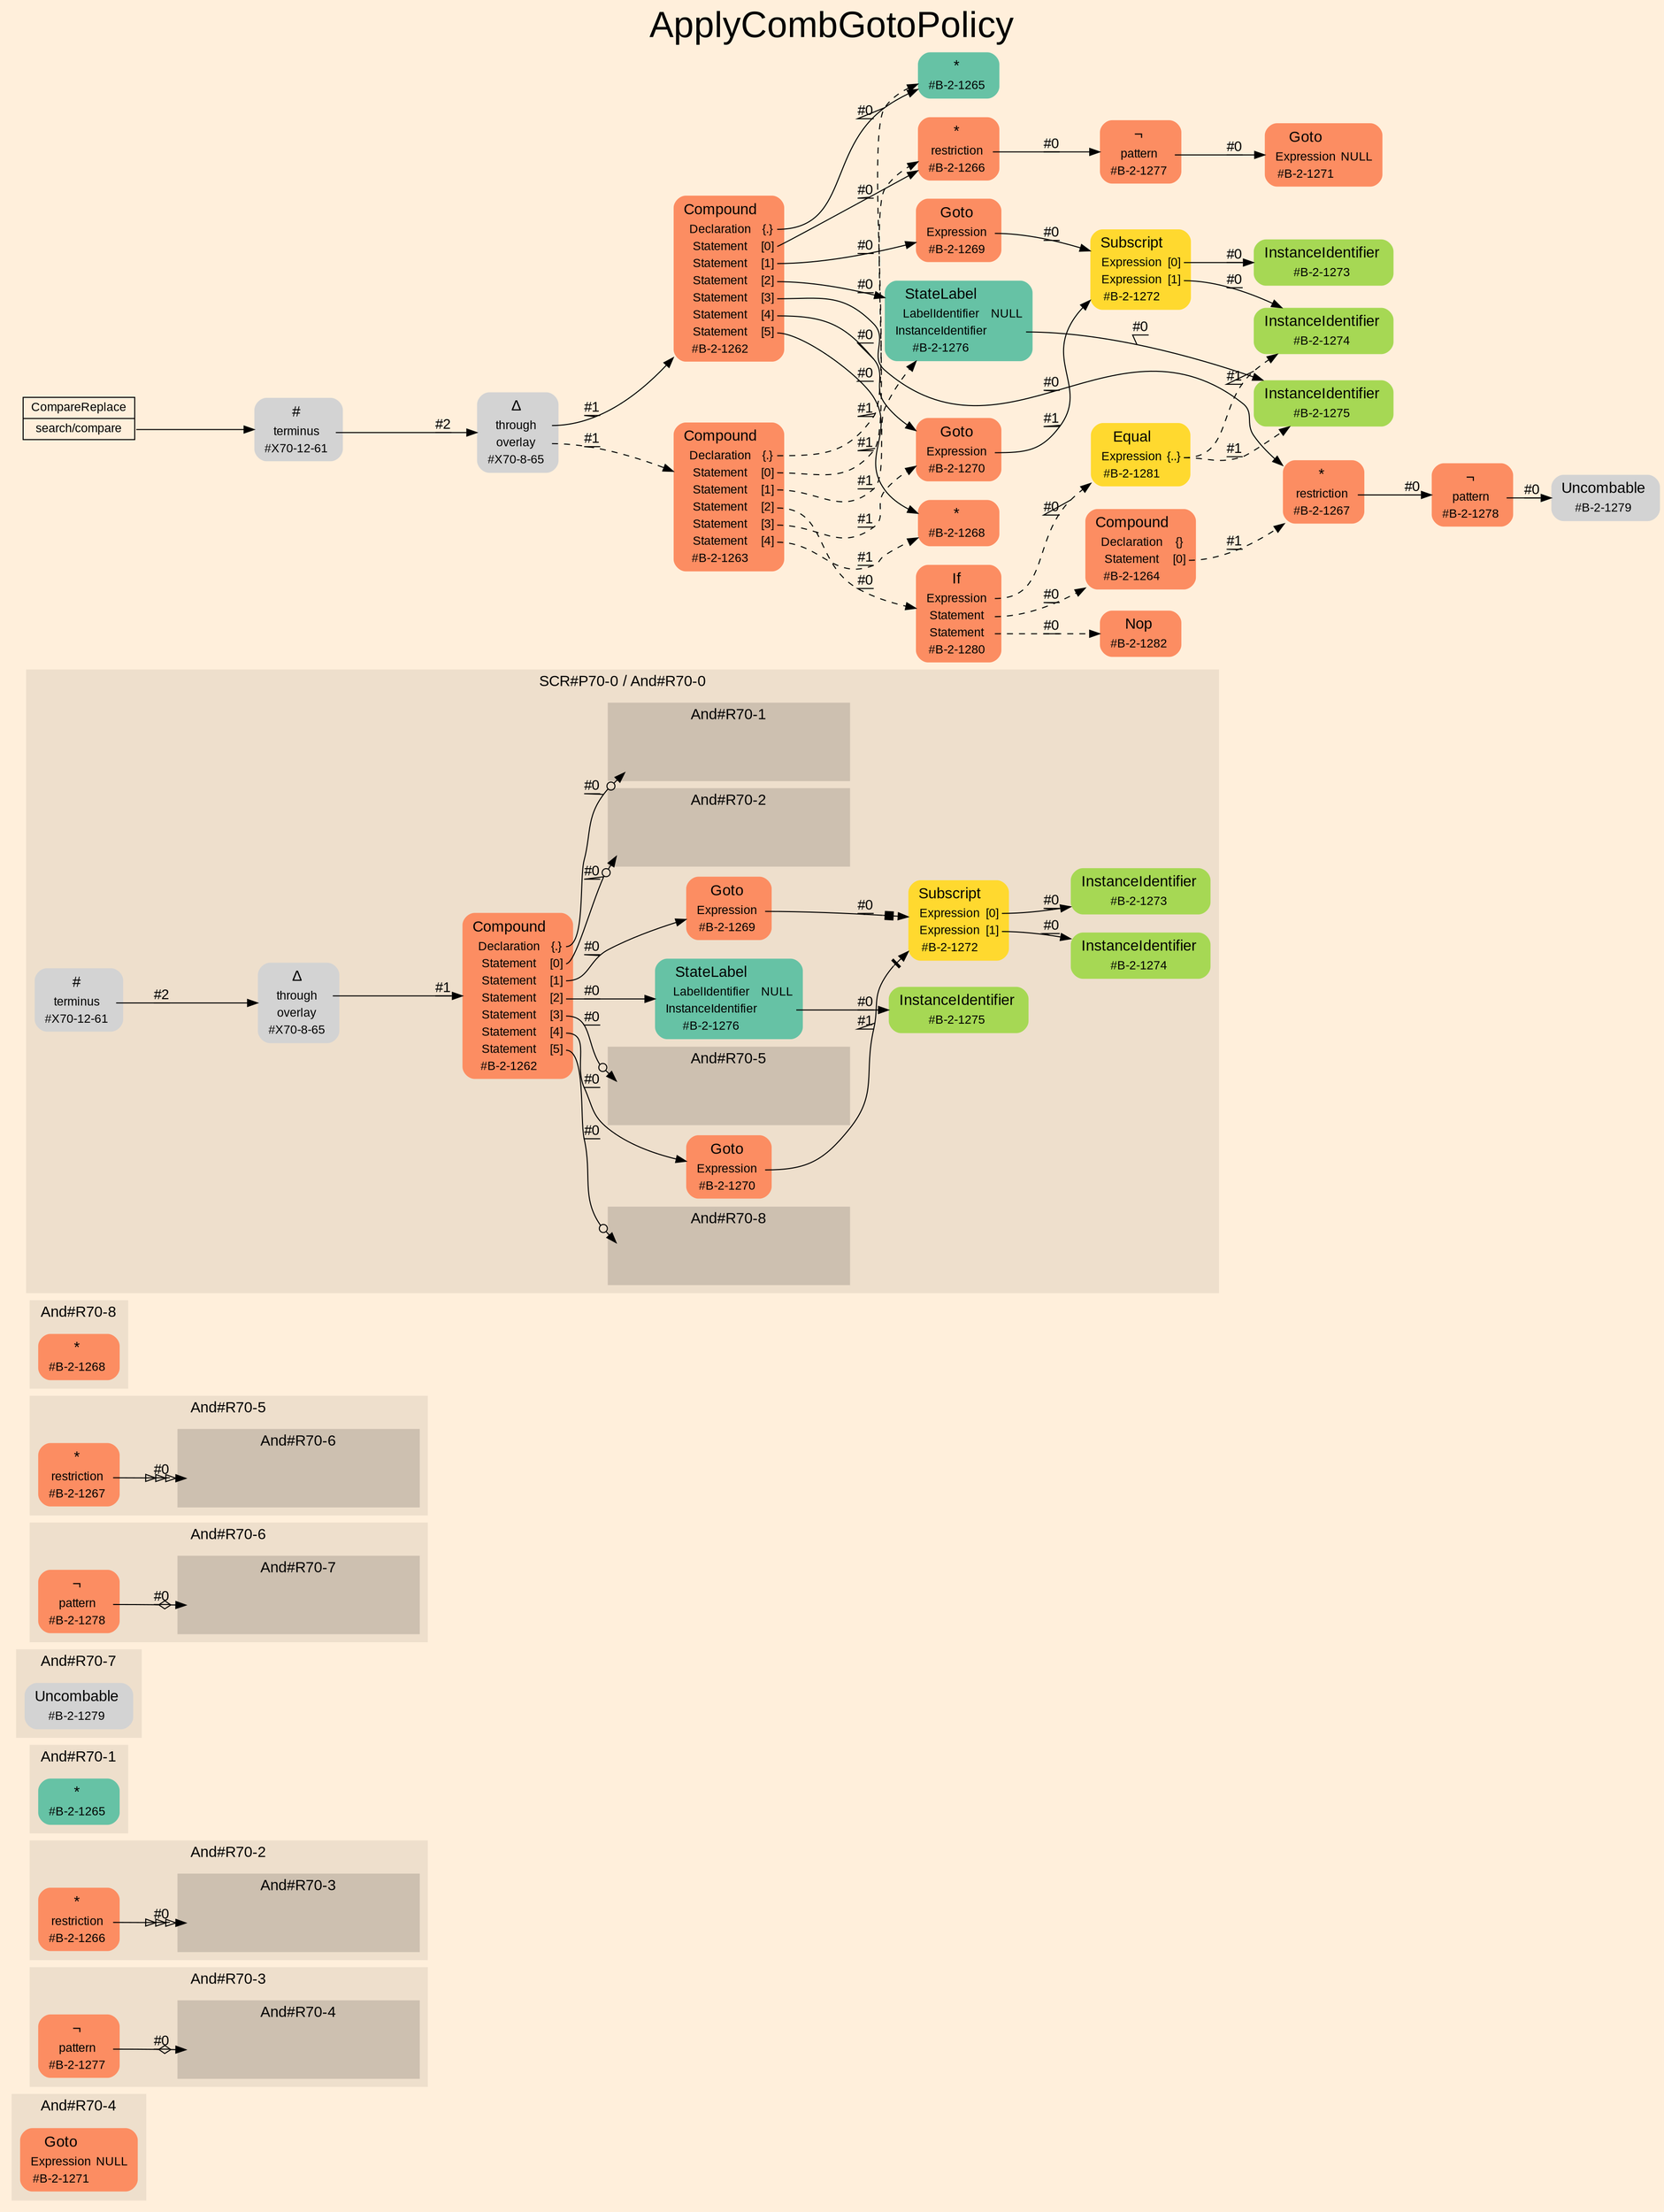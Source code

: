 digraph "ApplyCombGotoPolicy" {
label = "ApplyCombGotoPolicy"
labelloc = t
fontsize = "36"
graph [
    rankdir = "LR"
    ranksep = 0.3
    bgcolor = antiquewhite1
    color = black
    fontcolor = black
    fontname = "Arial"
];
node [
    fontname = "Arial"
];
edge [
    fontname = "Arial"
];

// -------------------- figure And#R70-4 --------------------
// -------- region And#R70-4 ----------
subgraph "clusterAnd#R70-4" {
    label = "And#R70-4"
    style = "filled"
    color = antiquewhite2
    fontsize = "15"
    "And#R70-4/#B-2-1271" [
        // -------- block And#R70-4/#B-2-1271 ----------
        shape = "plaintext"
        fillcolor = "/set28/2"
        label = <<TABLE BORDER="0" CELLBORDER="0" CELLSPACING="0">
         <TR><TD><FONT POINT-SIZE="15.0">Goto</FONT></TD><TD></TD></TR>
         <TR><TD>Expression</TD><TD PORT="port0">NULL</TD></TR>
         <TR><TD>#B-2-1271</TD><TD PORT="port1"></TD></TR>
        </TABLE>>
        style = "rounded,filled"
        fontsize = "12"
    ];
    
}


// -------------------- figure And#R70-3 --------------------
// -------- region And#R70-3 ----------
subgraph "clusterAnd#R70-3" {
    label = "And#R70-3"
    style = "filled"
    color = antiquewhite2
    fontsize = "15"
    "And#R70-3/#B-2-1277" [
        // -------- block And#R70-3/#B-2-1277 ----------
        shape = "plaintext"
        fillcolor = "/set28/2"
        label = <<TABLE BORDER="0" CELLBORDER="0" CELLSPACING="0">
         <TR><TD><FONT POINT-SIZE="15.0">¬</FONT></TD><TD></TD></TR>
         <TR><TD>pattern</TD><TD PORT="port0"></TD></TR>
         <TR><TD>#B-2-1277</TD><TD PORT="port1"></TD></TR>
        </TABLE>>
        style = "rounded,filled"
        fontsize = "12"
    ];
    
    // -------- region And#R70-3/And#R70-4 ----------
    subgraph "clusterAnd#R70-3/And#R70-4" {
        label = "And#R70-4"
        style = "filled"
        color = antiquewhite3
        fontsize = "15"
        "And#R70-3/And#R70-4/#B-2-1271" [
            // -------- block And#R70-3/And#R70-4/#B-2-1271 ----------
            shape = none
            fillcolor = "/set28/2"
            style = "invisible"
        ];
        
    }
    
}

"And#R70-3/#B-2-1277":port0 -> "And#R70-3/And#R70-4/#B-2-1271" [
    arrowhead="normalnoneodiamond"
    label = "#0"
    decorate = true
    color = black
    fontcolor = black
];


// -------------------- figure And#R70-2 --------------------
// -------- region And#R70-2 ----------
subgraph "clusterAnd#R70-2" {
    label = "And#R70-2"
    style = "filled"
    color = antiquewhite2
    fontsize = "15"
    "And#R70-2/#B-2-1266" [
        // -------- block And#R70-2/#B-2-1266 ----------
        shape = "plaintext"
        fillcolor = "/set28/2"
        label = <<TABLE BORDER="0" CELLBORDER="0" CELLSPACING="0">
         <TR><TD><FONT POINT-SIZE="15.0">*</FONT></TD><TD></TD></TR>
         <TR><TD>restriction</TD><TD PORT="port0"></TD></TR>
         <TR><TD>#B-2-1266</TD><TD PORT="port1"></TD></TR>
        </TABLE>>
        style = "rounded,filled"
        fontsize = "12"
    ];
    
    // -------- region And#R70-2/And#R70-3 ----------
    subgraph "clusterAnd#R70-2/And#R70-3" {
        label = "And#R70-3"
        style = "filled"
        color = antiquewhite3
        fontsize = "15"
        "And#R70-2/And#R70-3/#B-2-1277" [
            // -------- block And#R70-2/And#R70-3/#B-2-1277 ----------
            shape = none
            fillcolor = "/set28/2"
            style = "invisible"
        ];
        
    }
    
}

"And#R70-2/#B-2-1266":port0 -> "And#R70-2/And#R70-3/#B-2-1277" [
    arrowhead="normalonormalonormalonormal"
    label = "#0"
    decorate = true
    color = black
    fontcolor = black
];


// -------------------- figure And#R70-1 --------------------
// -------- region And#R70-1 ----------
subgraph "clusterAnd#R70-1" {
    label = "And#R70-1"
    style = "filled"
    color = antiquewhite2
    fontsize = "15"
    "And#R70-1/#B-2-1265" [
        // -------- block And#R70-1/#B-2-1265 ----------
        shape = "plaintext"
        fillcolor = "/set28/1"
        label = <<TABLE BORDER="0" CELLBORDER="0" CELLSPACING="0">
         <TR><TD><FONT POINT-SIZE="15.0">*</FONT></TD><TD></TD></TR>
         <TR><TD>#B-2-1265</TD><TD PORT="port0"></TD></TR>
        </TABLE>>
        style = "rounded,filled"
        fontsize = "12"
    ];
    
}


// -------------------- figure And#R70-7 --------------------
// -------- region And#R70-7 ----------
subgraph "clusterAnd#R70-7" {
    label = "And#R70-7"
    style = "filled"
    color = antiquewhite2
    fontsize = "15"
    "And#R70-7/#B-2-1279" [
        // -------- block And#R70-7/#B-2-1279 ----------
        shape = "plaintext"
        label = <<TABLE BORDER="0" CELLBORDER="0" CELLSPACING="0">
         <TR><TD><FONT POINT-SIZE="15.0">Uncombable</FONT></TD><TD></TD></TR>
         <TR><TD>#B-2-1279</TD><TD PORT="port0"></TD></TR>
        </TABLE>>
        style = "rounded,filled"
        fontsize = "12"
    ];
    
}


// -------------------- figure And#R70-6 --------------------
// -------- region And#R70-6 ----------
subgraph "clusterAnd#R70-6" {
    label = "And#R70-6"
    style = "filled"
    color = antiquewhite2
    fontsize = "15"
    "And#R70-6/#B-2-1278" [
        // -------- block And#R70-6/#B-2-1278 ----------
        shape = "plaintext"
        fillcolor = "/set28/2"
        label = <<TABLE BORDER="0" CELLBORDER="0" CELLSPACING="0">
         <TR><TD><FONT POINT-SIZE="15.0">¬</FONT></TD><TD></TD></TR>
         <TR><TD>pattern</TD><TD PORT="port0"></TD></TR>
         <TR><TD>#B-2-1278</TD><TD PORT="port1"></TD></TR>
        </TABLE>>
        style = "rounded,filled"
        fontsize = "12"
    ];
    
    // -------- region And#R70-6/And#R70-7 ----------
    subgraph "clusterAnd#R70-6/And#R70-7" {
        label = "And#R70-7"
        style = "filled"
        color = antiquewhite3
        fontsize = "15"
        "And#R70-6/And#R70-7/#B-2-1279" [
            // -------- block And#R70-6/And#R70-7/#B-2-1279 ----------
            shape = none
            style = "invisible"
        ];
        
    }
    
}

"And#R70-6/#B-2-1278":port0 -> "And#R70-6/And#R70-7/#B-2-1279" [
    arrowhead="normalnoneodiamond"
    label = "#0"
    decorate = true
    color = black
    fontcolor = black
];


// -------------------- figure And#R70-5 --------------------
// -------- region And#R70-5 ----------
subgraph "clusterAnd#R70-5" {
    label = "And#R70-5"
    style = "filled"
    color = antiquewhite2
    fontsize = "15"
    "And#R70-5/#B-2-1267" [
        // -------- block And#R70-5/#B-2-1267 ----------
        shape = "plaintext"
        fillcolor = "/set28/2"
        label = <<TABLE BORDER="0" CELLBORDER="0" CELLSPACING="0">
         <TR><TD><FONT POINT-SIZE="15.0">*</FONT></TD><TD></TD></TR>
         <TR><TD>restriction</TD><TD PORT="port0"></TD></TR>
         <TR><TD>#B-2-1267</TD><TD PORT="port1"></TD></TR>
        </TABLE>>
        style = "rounded,filled"
        fontsize = "12"
    ];
    
    // -------- region And#R70-5/And#R70-6 ----------
    subgraph "clusterAnd#R70-5/And#R70-6" {
        label = "And#R70-6"
        style = "filled"
        color = antiquewhite3
        fontsize = "15"
        "And#R70-5/And#R70-6/#B-2-1278" [
            // -------- block And#R70-5/And#R70-6/#B-2-1278 ----------
            shape = none
            fillcolor = "/set28/2"
            style = "invisible"
        ];
        
    }
    
}

"And#R70-5/#B-2-1267":port0 -> "And#R70-5/And#R70-6/#B-2-1278" [
    arrowhead="normalonormalonormalonormal"
    label = "#0"
    decorate = true
    color = black
    fontcolor = black
];


// -------------------- figure And#R70-8 --------------------
// -------- region And#R70-8 ----------
subgraph "clusterAnd#R70-8" {
    label = "And#R70-8"
    style = "filled"
    color = antiquewhite2
    fontsize = "15"
    "And#R70-8/#B-2-1268" [
        // -------- block And#R70-8/#B-2-1268 ----------
        shape = "plaintext"
        fillcolor = "/set28/2"
        label = <<TABLE BORDER="0" CELLBORDER="0" CELLSPACING="0">
         <TR><TD><FONT POINT-SIZE="15.0">*</FONT></TD><TD></TD></TR>
         <TR><TD>#B-2-1268</TD><TD PORT="port0"></TD></TR>
        </TABLE>>
        style = "rounded,filled"
        fontsize = "12"
    ];
    
}


// -------------------- figure And#R70-0 --------------------
// -------- region And#R70-0 ----------
subgraph "clusterAnd#R70-0" {
    label = "SCR#P70-0 / And#R70-0"
    style = "filled"
    color = antiquewhite2
    fontsize = "15"
    "And#R70-0/#B-2-1274" [
        // -------- block And#R70-0/#B-2-1274 ----------
        shape = "plaintext"
        fillcolor = "/set28/5"
        label = <<TABLE BORDER="0" CELLBORDER="0" CELLSPACING="0">
         <TR><TD><FONT POINT-SIZE="15.0">InstanceIdentifier</FONT></TD><TD></TD></TR>
         <TR><TD>#B-2-1274</TD><TD PORT="port0"></TD></TR>
        </TABLE>>
        style = "rounded,filled"
        fontsize = "12"
    ];
    
    "And#R70-0/#B-2-1273" [
        // -------- block And#R70-0/#B-2-1273 ----------
        shape = "plaintext"
        fillcolor = "/set28/5"
        label = <<TABLE BORDER="0" CELLBORDER="0" CELLSPACING="0">
         <TR><TD><FONT POINT-SIZE="15.0">InstanceIdentifier</FONT></TD><TD></TD></TR>
         <TR><TD>#B-2-1273</TD><TD PORT="port0"></TD></TR>
        </TABLE>>
        style = "rounded,filled"
        fontsize = "12"
    ];
    
    "And#R70-0/#B-2-1276" [
        // -------- block And#R70-0/#B-2-1276 ----------
        shape = "plaintext"
        fillcolor = "/set28/1"
        label = <<TABLE BORDER="0" CELLBORDER="0" CELLSPACING="0">
         <TR><TD><FONT POINT-SIZE="15.0">StateLabel</FONT></TD><TD></TD></TR>
         <TR><TD>LabelIdentifier</TD><TD PORT="port0">NULL</TD></TR>
         <TR><TD>InstanceIdentifier</TD><TD PORT="port1"></TD></TR>
         <TR><TD>#B-2-1276</TD><TD PORT="port2"></TD></TR>
        </TABLE>>
        style = "rounded,filled"
        fontsize = "12"
    ];
    
    "And#R70-0/#B-2-1275" [
        // -------- block And#R70-0/#B-2-1275 ----------
        shape = "plaintext"
        fillcolor = "/set28/5"
        label = <<TABLE BORDER="0" CELLBORDER="0" CELLSPACING="0">
         <TR><TD><FONT POINT-SIZE="15.0">InstanceIdentifier</FONT></TD><TD></TD></TR>
         <TR><TD>#B-2-1275</TD><TD PORT="port0"></TD></TR>
        </TABLE>>
        style = "rounded,filled"
        fontsize = "12"
    ];
    
    "And#R70-0/#B-2-1272" [
        // -------- block And#R70-0/#B-2-1272 ----------
        shape = "plaintext"
        fillcolor = "/set28/6"
        label = <<TABLE BORDER="0" CELLBORDER="0" CELLSPACING="0">
         <TR><TD><FONT POINT-SIZE="15.0">Subscript</FONT></TD><TD></TD></TR>
         <TR><TD>Expression</TD><TD PORT="port0">[0]</TD></TR>
         <TR><TD>Expression</TD><TD PORT="port1">[1]</TD></TR>
         <TR><TD>#B-2-1272</TD><TD PORT="port2"></TD></TR>
        </TABLE>>
        style = "rounded,filled"
        fontsize = "12"
    ];
    
    "And#R70-0/#B-2-1270" [
        // -------- block And#R70-0/#B-2-1270 ----------
        shape = "plaintext"
        fillcolor = "/set28/2"
        label = <<TABLE BORDER="0" CELLBORDER="0" CELLSPACING="0">
         <TR><TD><FONT POINT-SIZE="15.0">Goto</FONT></TD><TD></TD></TR>
         <TR><TD>Expression</TD><TD PORT="port0"></TD></TR>
         <TR><TD>#B-2-1270</TD><TD PORT="port1"></TD></TR>
        </TABLE>>
        style = "rounded,filled"
        fontsize = "12"
    ];
    
    "And#R70-0/#B-2-1269" [
        // -------- block And#R70-0/#B-2-1269 ----------
        shape = "plaintext"
        fillcolor = "/set28/2"
        label = <<TABLE BORDER="0" CELLBORDER="0" CELLSPACING="0">
         <TR><TD><FONT POINT-SIZE="15.0">Goto</FONT></TD><TD></TD></TR>
         <TR><TD>Expression</TD><TD PORT="port0"></TD></TR>
         <TR><TD>#B-2-1269</TD><TD PORT="port1"></TD></TR>
        </TABLE>>
        style = "rounded,filled"
        fontsize = "12"
    ];
    
    "And#R70-0/#B-2-1262" [
        // -------- block And#R70-0/#B-2-1262 ----------
        shape = "plaintext"
        fillcolor = "/set28/2"
        label = <<TABLE BORDER="0" CELLBORDER="0" CELLSPACING="0">
         <TR><TD><FONT POINT-SIZE="15.0">Compound</FONT></TD><TD></TD></TR>
         <TR><TD>Declaration</TD><TD PORT="port0">{.}</TD></TR>
         <TR><TD>Statement</TD><TD PORT="port1">[0]</TD></TR>
         <TR><TD>Statement</TD><TD PORT="port2">[1]</TD></TR>
         <TR><TD>Statement</TD><TD PORT="port3">[2]</TD></TR>
         <TR><TD>Statement</TD><TD PORT="port4">[3]</TD></TR>
         <TR><TD>Statement</TD><TD PORT="port5">[4]</TD></TR>
         <TR><TD>Statement</TD><TD PORT="port6">[5]</TD></TR>
         <TR><TD>#B-2-1262</TD><TD PORT="port7"></TD></TR>
        </TABLE>>
        style = "rounded,filled"
        fontsize = "12"
    ];
    
    "And#R70-0/#X70-12-61" [
        // -------- block And#R70-0/#X70-12-61 ----------
        shape = "plaintext"
        label = <<TABLE BORDER="0" CELLBORDER="0" CELLSPACING="0">
         <TR><TD><FONT POINT-SIZE="15.0">#</FONT></TD><TD></TD></TR>
         <TR><TD>terminus</TD><TD PORT="port0"></TD></TR>
         <TR><TD>#X70-12-61</TD><TD PORT="port1"></TD></TR>
        </TABLE>>
        style = "rounded,filled"
        fontsize = "12"
    ];
    
    "And#R70-0/#X70-8-65" [
        // -------- block And#R70-0/#X70-8-65 ----------
        shape = "plaintext"
        label = <<TABLE BORDER="0" CELLBORDER="0" CELLSPACING="0">
         <TR><TD><FONT POINT-SIZE="15.0">Δ</FONT></TD><TD></TD></TR>
         <TR><TD>through</TD><TD PORT="port0"></TD></TR>
         <TR><TD>overlay</TD><TD PORT="port1"></TD></TR>
         <TR><TD>#X70-8-65</TD><TD PORT="port2"></TD></TR>
        </TABLE>>
        style = "rounded,filled"
        fontsize = "12"
    ];
    
    // -------- region And#R70-0/And#R70-1 ----------
    subgraph "clusterAnd#R70-0/And#R70-1" {
        label = "And#R70-1"
        style = "filled"
        color = antiquewhite3
        fontsize = "15"
        "And#R70-0/And#R70-1/#B-2-1265" [
            // -------- block And#R70-0/And#R70-1/#B-2-1265 ----------
            shape = none
            fillcolor = "/set28/1"
            style = "invisible"
        ];
        
    }
    
    // -------- region And#R70-0/And#R70-2 ----------
    subgraph "clusterAnd#R70-0/And#R70-2" {
        label = "And#R70-2"
        style = "filled"
        color = antiquewhite3
        fontsize = "15"
        "And#R70-0/And#R70-2/#B-2-1266" [
            // -------- block And#R70-0/And#R70-2/#B-2-1266 ----------
            shape = none
            fillcolor = "/set28/2"
            style = "invisible"
        ];
        
    }
    
    // -------- region And#R70-0/And#R70-5 ----------
    subgraph "clusterAnd#R70-0/And#R70-5" {
        label = "And#R70-5"
        style = "filled"
        color = antiquewhite3
        fontsize = "15"
        "And#R70-0/And#R70-5/#B-2-1267" [
            // -------- block And#R70-0/And#R70-5/#B-2-1267 ----------
            shape = none
            fillcolor = "/set28/2"
            style = "invisible"
        ];
        
    }
    
    // -------- region And#R70-0/And#R70-8 ----------
    subgraph "clusterAnd#R70-0/And#R70-8" {
        label = "And#R70-8"
        style = "filled"
        color = antiquewhite3
        fontsize = "15"
        "And#R70-0/And#R70-8/#B-2-1268" [
            // -------- block And#R70-0/And#R70-8/#B-2-1268 ----------
            shape = none
            fillcolor = "/set28/2"
            style = "invisible"
        ];
        
    }
    
}

"And#R70-0/#B-2-1276":port1 -> "And#R70-0/#B-2-1275" [
    label = "#0"
    decorate = true
    color = black
    fontcolor = black
];

"And#R70-0/#B-2-1272":port0 -> "And#R70-0/#B-2-1273" [
    label = "#0"
    decorate = true
    color = black
    fontcolor = black
];

"And#R70-0/#B-2-1272":port1 -> "And#R70-0/#B-2-1274" [
    label = "#0"
    decorate = true
    color = black
    fontcolor = black
];

"And#R70-0/#B-2-1270":port0 -> "And#R70-0/#B-2-1272" [
    arrowhead="normalnonetee"
    label = "#1"
    decorate = true
    color = black
    fontcolor = black
];

"And#R70-0/#B-2-1269":port0 -> "And#R70-0/#B-2-1272" [
    arrowhead="normalnonebox"
    label = "#0"
    decorate = true
    color = black
    fontcolor = black
];

"And#R70-0/#B-2-1262":port0 -> "And#R70-0/And#R70-1/#B-2-1265" [
    arrowhead="normalnoneodot"
    label = "#0"
    decorate = true
    color = black
    fontcolor = black
];

"And#R70-0/#B-2-1262":port1 -> "And#R70-0/And#R70-2/#B-2-1266" [
    arrowhead="normalnoneodot"
    label = "#0"
    decorate = true
    color = black
    fontcolor = black
];

"And#R70-0/#B-2-1262":port2 -> "And#R70-0/#B-2-1269" [
    label = "#0"
    decorate = true
    color = black
    fontcolor = black
];

"And#R70-0/#B-2-1262":port3 -> "And#R70-0/#B-2-1276" [
    label = "#0"
    decorate = true
    color = black
    fontcolor = black
];

"And#R70-0/#B-2-1262":port4 -> "And#R70-0/And#R70-5/#B-2-1267" [
    arrowhead="normalnoneodot"
    label = "#0"
    decorate = true
    color = black
    fontcolor = black
];

"And#R70-0/#B-2-1262":port5 -> "And#R70-0/#B-2-1270" [
    label = "#0"
    decorate = true
    color = black
    fontcolor = black
];

"And#R70-0/#B-2-1262":port6 -> "And#R70-0/And#R70-8/#B-2-1268" [
    arrowhead="normalnoneodot"
    label = "#0"
    decorate = true
    color = black
    fontcolor = black
];

"And#R70-0/#X70-12-61":port0 -> "And#R70-0/#X70-8-65" [
    label = "#2"
    decorate = true
    color = black
    fontcolor = black
];

"And#R70-0/#X70-8-65":port0 -> "And#R70-0/#B-2-1262" [
    label = "#1"
    decorate = true
    color = black
    fontcolor = black
];


// -------------------- transformation figure --------------------
"CR#X70-10-70" [
    // -------- block CR#X70-10-70 ----------
    shape = "record"
    fillcolor = antiquewhite1
    label = "<fixed> CompareReplace | <port0> search/compare"
    style = "filled"
    fontsize = "12"
    color = black
    fontcolor = black
];

"#X70-12-61" [
    // -------- block #X70-12-61 ----------
    shape = "plaintext"
    label = <<TABLE BORDER="0" CELLBORDER="0" CELLSPACING="0">
     <TR><TD><FONT POINT-SIZE="15.0">#</FONT></TD><TD></TD></TR>
     <TR><TD>terminus</TD><TD PORT="port0"></TD></TR>
     <TR><TD>#X70-12-61</TD><TD PORT="port1"></TD></TR>
    </TABLE>>
    style = "rounded,filled"
    fontsize = "12"
];

"#X70-8-65" [
    // -------- block #X70-8-65 ----------
    shape = "plaintext"
    label = <<TABLE BORDER="0" CELLBORDER="0" CELLSPACING="0">
     <TR><TD><FONT POINT-SIZE="15.0">Δ</FONT></TD><TD></TD></TR>
     <TR><TD>through</TD><TD PORT="port0"></TD></TR>
     <TR><TD>overlay</TD><TD PORT="port1"></TD></TR>
     <TR><TD>#X70-8-65</TD><TD PORT="port2"></TD></TR>
    </TABLE>>
    style = "rounded,filled"
    fontsize = "12"
];

"#B-2-1262" [
    // -------- block #B-2-1262 ----------
    shape = "plaintext"
    fillcolor = "/set28/2"
    label = <<TABLE BORDER="0" CELLBORDER="0" CELLSPACING="0">
     <TR><TD><FONT POINT-SIZE="15.0">Compound</FONT></TD><TD></TD></TR>
     <TR><TD>Declaration</TD><TD PORT="port0">{.}</TD></TR>
     <TR><TD>Statement</TD><TD PORT="port1">[0]</TD></TR>
     <TR><TD>Statement</TD><TD PORT="port2">[1]</TD></TR>
     <TR><TD>Statement</TD><TD PORT="port3">[2]</TD></TR>
     <TR><TD>Statement</TD><TD PORT="port4">[3]</TD></TR>
     <TR><TD>Statement</TD><TD PORT="port5">[4]</TD></TR>
     <TR><TD>Statement</TD><TD PORT="port6">[5]</TD></TR>
     <TR><TD>#B-2-1262</TD><TD PORT="port7"></TD></TR>
    </TABLE>>
    style = "rounded,filled"
    fontsize = "12"
];

"#B-2-1265" [
    // -------- block #B-2-1265 ----------
    shape = "plaintext"
    fillcolor = "/set28/1"
    label = <<TABLE BORDER="0" CELLBORDER="0" CELLSPACING="0">
     <TR><TD><FONT POINT-SIZE="15.0">*</FONT></TD><TD></TD></TR>
     <TR><TD>#B-2-1265</TD><TD PORT="port0"></TD></TR>
    </TABLE>>
    style = "rounded,filled"
    fontsize = "12"
];

"#B-2-1266" [
    // -------- block #B-2-1266 ----------
    shape = "plaintext"
    fillcolor = "/set28/2"
    label = <<TABLE BORDER="0" CELLBORDER="0" CELLSPACING="0">
     <TR><TD><FONT POINT-SIZE="15.0">*</FONT></TD><TD></TD></TR>
     <TR><TD>restriction</TD><TD PORT="port0"></TD></TR>
     <TR><TD>#B-2-1266</TD><TD PORT="port1"></TD></TR>
    </TABLE>>
    style = "rounded,filled"
    fontsize = "12"
];

"#B-2-1277" [
    // -------- block #B-2-1277 ----------
    shape = "plaintext"
    fillcolor = "/set28/2"
    label = <<TABLE BORDER="0" CELLBORDER="0" CELLSPACING="0">
     <TR><TD><FONT POINT-SIZE="15.0">¬</FONT></TD><TD></TD></TR>
     <TR><TD>pattern</TD><TD PORT="port0"></TD></TR>
     <TR><TD>#B-2-1277</TD><TD PORT="port1"></TD></TR>
    </TABLE>>
    style = "rounded,filled"
    fontsize = "12"
];

"#B-2-1271" [
    // -------- block #B-2-1271 ----------
    shape = "plaintext"
    fillcolor = "/set28/2"
    label = <<TABLE BORDER="0" CELLBORDER="0" CELLSPACING="0">
     <TR><TD><FONT POINT-SIZE="15.0">Goto</FONT></TD><TD></TD></TR>
     <TR><TD>Expression</TD><TD PORT="port0">NULL</TD></TR>
     <TR><TD>#B-2-1271</TD><TD PORT="port1"></TD></TR>
    </TABLE>>
    style = "rounded,filled"
    fontsize = "12"
];

"#B-2-1269" [
    // -------- block #B-2-1269 ----------
    shape = "plaintext"
    fillcolor = "/set28/2"
    label = <<TABLE BORDER="0" CELLBORDER="0" CELLSPACING="0">
     <TR><TD><FONT POINT-SIZE="15.0">Goto</FONT></TD><TD></TD></TR>
     <TR><TD>Expression</TD><TD PORT="port0"></TD></TR>
     <TR><TD>#B-2-1269</TD><TD PORT="port1"></TD></TR>
    </TABLE>>
    style = "rounded,filled"
    fontsize = "12"
];

"#B-2-1272" [
    // -------- block #B-2-1272 ----------
    shape = "plaintext"
    fillcolor = "/set28/6"
    label = <<TABLE BORDER="0" CELLBORDER="0" CELLSPACING="0">
     <TR><TD><FONT POINT-SIZE="15.0">Subscript</FONT></TD><TD></TD></TR>
     <TR><TD>Expression</TD><TD PORT="port0">[0]</TD></TR>
     <TR><TD>Expression</TD><TD PORT="port1">[1]</TD></TR>
     <TR><TD>#B-2-1272</TD><TD PORT="port2"></TD></TR>
    </TABLE>>
    style = "rounded,filled"
    fontsize = "12"
];

"#B-2-1273" [
    // -------- block #B-2-1273 ----------
    shape = "plaintext"
    fillcolor = "/set28/5"
    label = <<TABLE BORDER="0" CELLBORDER="0" CELLSPACING="0">
     <TR><TD><FONT POINT-SIZE="15.0">InstanceIdentifier</FONT></TD><TD></TD></TR>
     <TR><TD>#B-2-1273</TD><TD PORT="port0"></TD></TR>
    </TABLE>>
    style = "rounded,filled"
    fontsize = "12"
];

"#B-2-1274" [
    // -------- block #B-2-1274 ----------
    shape = "plaintext"
    fillcolor = "/set28/5"
    label = <<TABLE BORDER="0" CELLBORDER="0" CELLSPACING="0">
     <TR><TD><FONT POINT-SIZE="15.0">InstanceIdentifier</FONT></TD><TD></TD></TR>
     <TR><TD>#B-2-1274</TD><TD PORT="port0"></TD></TR>
    </TABLE>>
    style = "rounded,filled"
    fontsize = "12"
];

"#B-2-1276" [
    // -------- block #B-2-1276 ----------
    shape = "plaintext"
    fillcolor = "/set28/1"
    label = <<TABLE BORDER="0" CELLBORDER="0" CELLSPACING="0">
     <TR><TD><FONT POINT-SIZE="15.0">StateLabel</FONT></TD><TD></TD></TR>
     <TR><TD>LabelIdentifier</TD><TD PORT="port0">NULL</TD></TR>
     <TR><TD>InstanceIdentifier</TD><TD PORT="port1"></TD></TR>
     <TR><TD>#B-2-1276</TD><TD PORT="port2"></TD></TR>
    </TABLE>>
    style = "rounded,filled"
    fontsize = "12"
];

"#B-2-1275" [
    // -------- block #B-2-1275 ----------
    shape = "plaintext"
    fillcolor = "/set28/5"
    label = <<TABLE BORDER="0" CELLBORDER="0" CELLSPACING="0">
     <TR><TD><FONT POINT-SIZE="15.0">InstanceIdentifier</FONT></TD><TD></TD></TR>
     <TR><TD>#B-2-1275</TD><TD PORT="port0"></TD></TR>
    </TABLE>>
    style = "rounded,filled"
    fontsize = "12"
];

"#B-2-1267" [
    // -------- block #B-2-1267 ----------
    shape = "plaintext"
    fillcolor = "/set28/2"
    label = <<TABLE BORDER="0" CELLBORDER="0" CELLSPACING="0">
     <TR><TD><FONT POINT-SIZE="15.0">*</FONT></TD><TD></TD></TR>
     <TR><TD>restriction</TD><TD PORT="port0"></TD></TR>
     <TR><TD>#B-2-1267</TD><TD PORT="port1"></TD></TR>
    </TABLE>>
    style = "rounded,filled"
    fontsize = "12"
];

"#B-2-1278" [
    // -------- block #B-2-1278 ----------
    shape = "plaintext"
    fillcolor = "/set28/2"
    label = <<TABLE BORDER="0" CELLBORDER="0" CELLSPACING="0">
     <TR><TD><FONT POINT-SIZE="15.0">¬</FONT></TD><TD></TD></TR>
     <TR><TD>pattern</TD><TD PORT="port0"></TD></TR>
     <TR><TD>#B-2-1278</TD><TD PORT="port1"></TD></TR>
    </TABLE>>
    style = "rounded,filled"
    fontsize = "12"
];

"#B-2-1279" [
    // -------- block #B-2-1279 ----------
    shape = "plaintext"
    label = <<TABLE BORDER="0" CELLBORDER="0" CELLSPACING="0">
     <TR><TD><FONT POINT-SIZE="15.0">Uncombable</FONT></TD><TD></TD></TR>
     <TR><TD>#B-2-1279</TD><TD PORT="port0"></TD></TR>
    </TABLE>>
    style = "rounded,filled"
    fontsize = "12"
];

"#B-2-1270" [
    // -------- block #B-2-1270 ----------
    shape = "plaintext"
    fillcolor = "/set28/2"
    label = <<TABLE BORDER="0" CELLBORDER="0" CELLSPACING="0">
     <TR><TD><FONT POINT-SIZE="15.0">Goto</FONT></TD><TD></TD></TR>
     <TR><TD>Expression</TD><TD PORT="port0"></TD></TR>
     <TR><TD>#B-2-1270</TD><TD PORT="port1"></TD></TR>
    </TABLE>>
    style = "rounded,filled"
    fontsize = "12"
];

"#B-2-1268" [
    // -------- block #B-2-1268 ----------
    shape = "plaintext"
    fillcolor = "/set28/2"
    label = <<TABLE BORDER="0" CELLBORDER="0" CELLSPACING="0">
     <TR><TD><FONT POINT-SIZE="15.0">*</FONT></TD><TD></TD></TR>
     <TR><TD>#B-2-1268</TD><TD PORT="port0"></TD></TR>
    </TABLE>>
    style = "rounded,filled"
    fontsize = "12"
];

"#B-2-1263" [
    // -------- block #B-2-1263 ----------
    shape = "plaintext"
    fillcolor = "/set28/2"
    label = <<TABLE BORDER="0" CELLBORDER="0" CELLSPACING="0">
     <TR><TD><FONT POINT-SIZE="15.0">Compound</FONT></TD><TD></TD></TR>
     <TR><TD>Declaration</TD><TD PORT="port0">{.}</TD></TR>
     <TR><TD>Statement</TD><TD PORT="port1">[0]</TD></TR>
     <TR><TD>Statement</TD><TD PORT="port2">[1]</TD></TR>
     <TR><TD>Statement</TD><TD PORT="port3">[2]</TD></TR>
     <TR><TD>Statement</TD><TD PORT="port4">[3]</TD></TR>
     <TR><TD>Statement</TD><TD PORT="port5">[4]</TD></TR>
     <TR><TD>#B-2-1263</TD><TD PORT="port6"></TD></TR>
    </TABLE>>
    style = "rounded,filled"
    fontsize = "12"
];

"#B-2-1280" [
    // -------- block #B-2-1280 ----------
    shape = "plaintext"
    fillcolor = "/set28/2"
    label = <<TABLE BORDER="0" CELLBORDER="0" CELLSPACING="0">
     <TR><TD><FONT POINT-SIZE="15.0">If</FONT></TD><TD></TD></TR>
     <TR><TD>Expression</TD><TD PORT="port0"></TD></TR>
     <TR><TD>Statement</TD><TD PORT="port1"></TD></TR>
     <TR><TD>Statement</TD><TD PORT="port2"></TD></TR>
     <TR><TD>#B-2-1280</TD><TD PORT="port3"></TD></TR>
    </TABLE>>
    style = "rounded,filled"
    fontsize = "12"
];

"#B-2-1281" [
    // -------- block #B-2-1281 ----------
    shape = "plaintext"
    fillcolor = "/set28/6"
    label = <<TABLE BORDER="0" CELLBORDER="0" CELLSPACING="0">
     <TR><TD><FONT POINT-SIZE="15.0">Equal</FONT></TD><TD></TD></TR>
     <TR><TD>Expression</TD><TD PORT="port0">{..}</TD></TR>
     <TR><TD>#B-2-1281</TD><TD PORT="port1"></TD></TR>
    </TABLE>>
    style = "rounded,filled"
    fontsize = "12"
];

"#B-2-1264" [
    // -------- block #B-2-1264 ----------
    shape = "plaintext"
    fillcolor = "/set28/2"
    label = <<TABLE BORDER="0" CELLBORDER="0" CELLSPACING="0">
     <TR><TD><FONT POINT-SIZE="15.0">Compound</FONT></TD><TD></TD></TR>
     <TR><TD>Declaration</TD><TD PORT="port0">{}</TD></TR>
     <TR><TD>Statement</TD><TD PORT="port1">[0]</TD></TR>
     <TR><TD>#B-2-1264</TD><TD PORT="port2"></TD></TR>
    </TABLE>>
    style = "rounded,filled"
    fontsize = "12"
];

"#B-2-1282" [
    // -------- block #B-2-1282 ----------
    shape = "plaintext"
    fillcolor = "/set28/2"
    label = <<TABLE BORDER="0" CELLBORDER="0" CELLSPACING="0">
     <TR><TD><FONT POINT-SIZE="15.0">Nop</FONT></TD><TD></TD></TR>
     <TR><TD>#B-2-1282</TD><TD PORT="port0"></TD></TR>
    </TABLE>>
    style = "rounded,filled"
    fontsize = "12"
];

"CR#X70-10-70":port0 -> "#X70-12-61" [
    label = ""
    decorate = true
    color = black
    fontcolor = black
];

"#X70-12-61":port0 -> "#X70-8-65" [
    label = "#2"
    decorate = true
    color = black
    fontcolor = black
];

"#X70-8-65":port0 -> "#B-2-1262" [
    label = "#1"
    decorate = true
    color = black
    fontcolor = black
];

"#X70-8-65":port1 -> "#B-2-1263" [
    style="dashed"
    label = "#1"
    decorate = true
    color = black
    fontcolor = black
];

"#B-2-1262":port0 -> "#B-2-1265" [
    label = "#0"
    decorate = true
    color = black
    fontcolor = black
];

"#B-2-1262":port1 -> "#B-2-1266" [
    label = "#0"
    decorate = true
    color = black
    fontcolor = black
];

"#B-2-1262":port2 -> "#B-2-1269" [
    label = "#0"
    decorate = true
    color = black
    fontcolor = black
];

"#B-2-1262":port3 -> "#B-2-1276" [
    label = "#0"
    decorate = true
    color = black
    fontcolor = black
];

"#B-2-1262":port4 -> "#B-2-1267" [
    label = "#0"
    decorate = true
    color = black
    fontcolor = black
];

"#B-2-1262":port5 -> "#B-2-1270" [
    label = "#0"
    decorate = true
    color = black
    fontcolor = black
];

"#B-2-1262":port6 -> "#B-2-1268" [
    label = "#0"
    decorate = true
    color = black
    fontcolor = black
];

"#B-2-1266":port0 -> "#B-2-1277" [
    label = "#0"
    decorate = true
    color = black
    fontcolor = black
];

"#B-2-1277":port0 -> "#B-2-1271" [
    label = "#0"
    decorate = true
    color = black
    fontcolor = black
];

"#B-2-1269":port0 -> "#B-2-1272" [
    label = "#0"
    decorate = true
    color = black
    fontcolor = black
];

"#B-2-1272":port0 -> "#B-2-1273" [
    label = "#0"
    decorate = true
    color = black
    fontcolor = black
];

"#B-2-1272":port1 -> "#B-2-1274" [
    label = "#0"
    decorate = true
    color = black
    fontcolor = black
];

"#B-2-1276":port1 -> "#B-2-1275" [
    label = "#0"
    decorate = true
    color = black
    fontcolor = black
];

"#B-2-1267":port0 -> "#B-2-1278" [
    label = "#0"
    decorate = true
    color = black
    fontcolor = black
];

"#B-2-1278":port0 -> "#B-2-1279" [
    label = "#0"
    decorate = true
    color = black
    fontcolor = black
];

"#B-2-1270":port0 -> "#B-2-1272" [
    label = "#1"
    decorate = true
    color = black
    fontcolor = black
];

"#B-2-1263":port0 -> "#B-2-1265" [
    style="dashed"
    label = "#1"
    decorate = true
    color = black
    fontcolor = black
];

"#B-2-1263":port1 -> "#B-2-1266" [
    style="dashed"
    label = "#1"
    decorate = true
    color = black
    fontcolor = black
];

"#B-2-1263":port2 -> "#B-2-1276" [
    style="dashed"
    label = "#1"
    decorate = true
    color = black
    fontcolor = black
];

"#B-2-1263":port3 -> "#B-2-1280" [
    style="dashed"
    label = "#0"
    decorate = true
    color = black
    fontcolor = black
];

"#B-2-1263":port4 -> "#B-2-1270" [
    style="dashed"
    label = "#1"
    decorate = true
    color = black
    fontcolor = black
];

"#B-2-1263":port5 -> "#B-2-1268" [
    style="dashed"
    label = "#1"
    decorate = true
    color = black
    fontcolor = black
];

"#B-2-1280":port0 -> "#B-2-1281" [
    style="dashed"
    label = "#0"
    decorate = true
    color = black
    fontcolor = black
];

"#B-2-1280":port1 -> "#B-2-1264" [
    style="dashed"
    label = "#0"
    decorate = true
    color = black
    fontcolor = black
];

"#B-2-1280":port2 -> "#B-2-1282" [
    style="dashed"
    label = "#0"
    decorate = true
    color = black
    fontcolor = black
];

"#B-2-1281":port0 -> "#B-2-1274" [
    style="dashed"
    label = "#1"
    decorate = true
    color = black
    fontcolor = black
];

"#B-2-1281":port0 -> "#B-2-1275" [
    style="dashed"
    label = "#1"
    decorate = true
    color = black
    fontcolor = black
];

"#B-2-1264":port1 -> "#B-2-1267" [
    style="dashed"
    label = "#1"
    decorate = true
    color = black
    fontcolor = black
];


}
